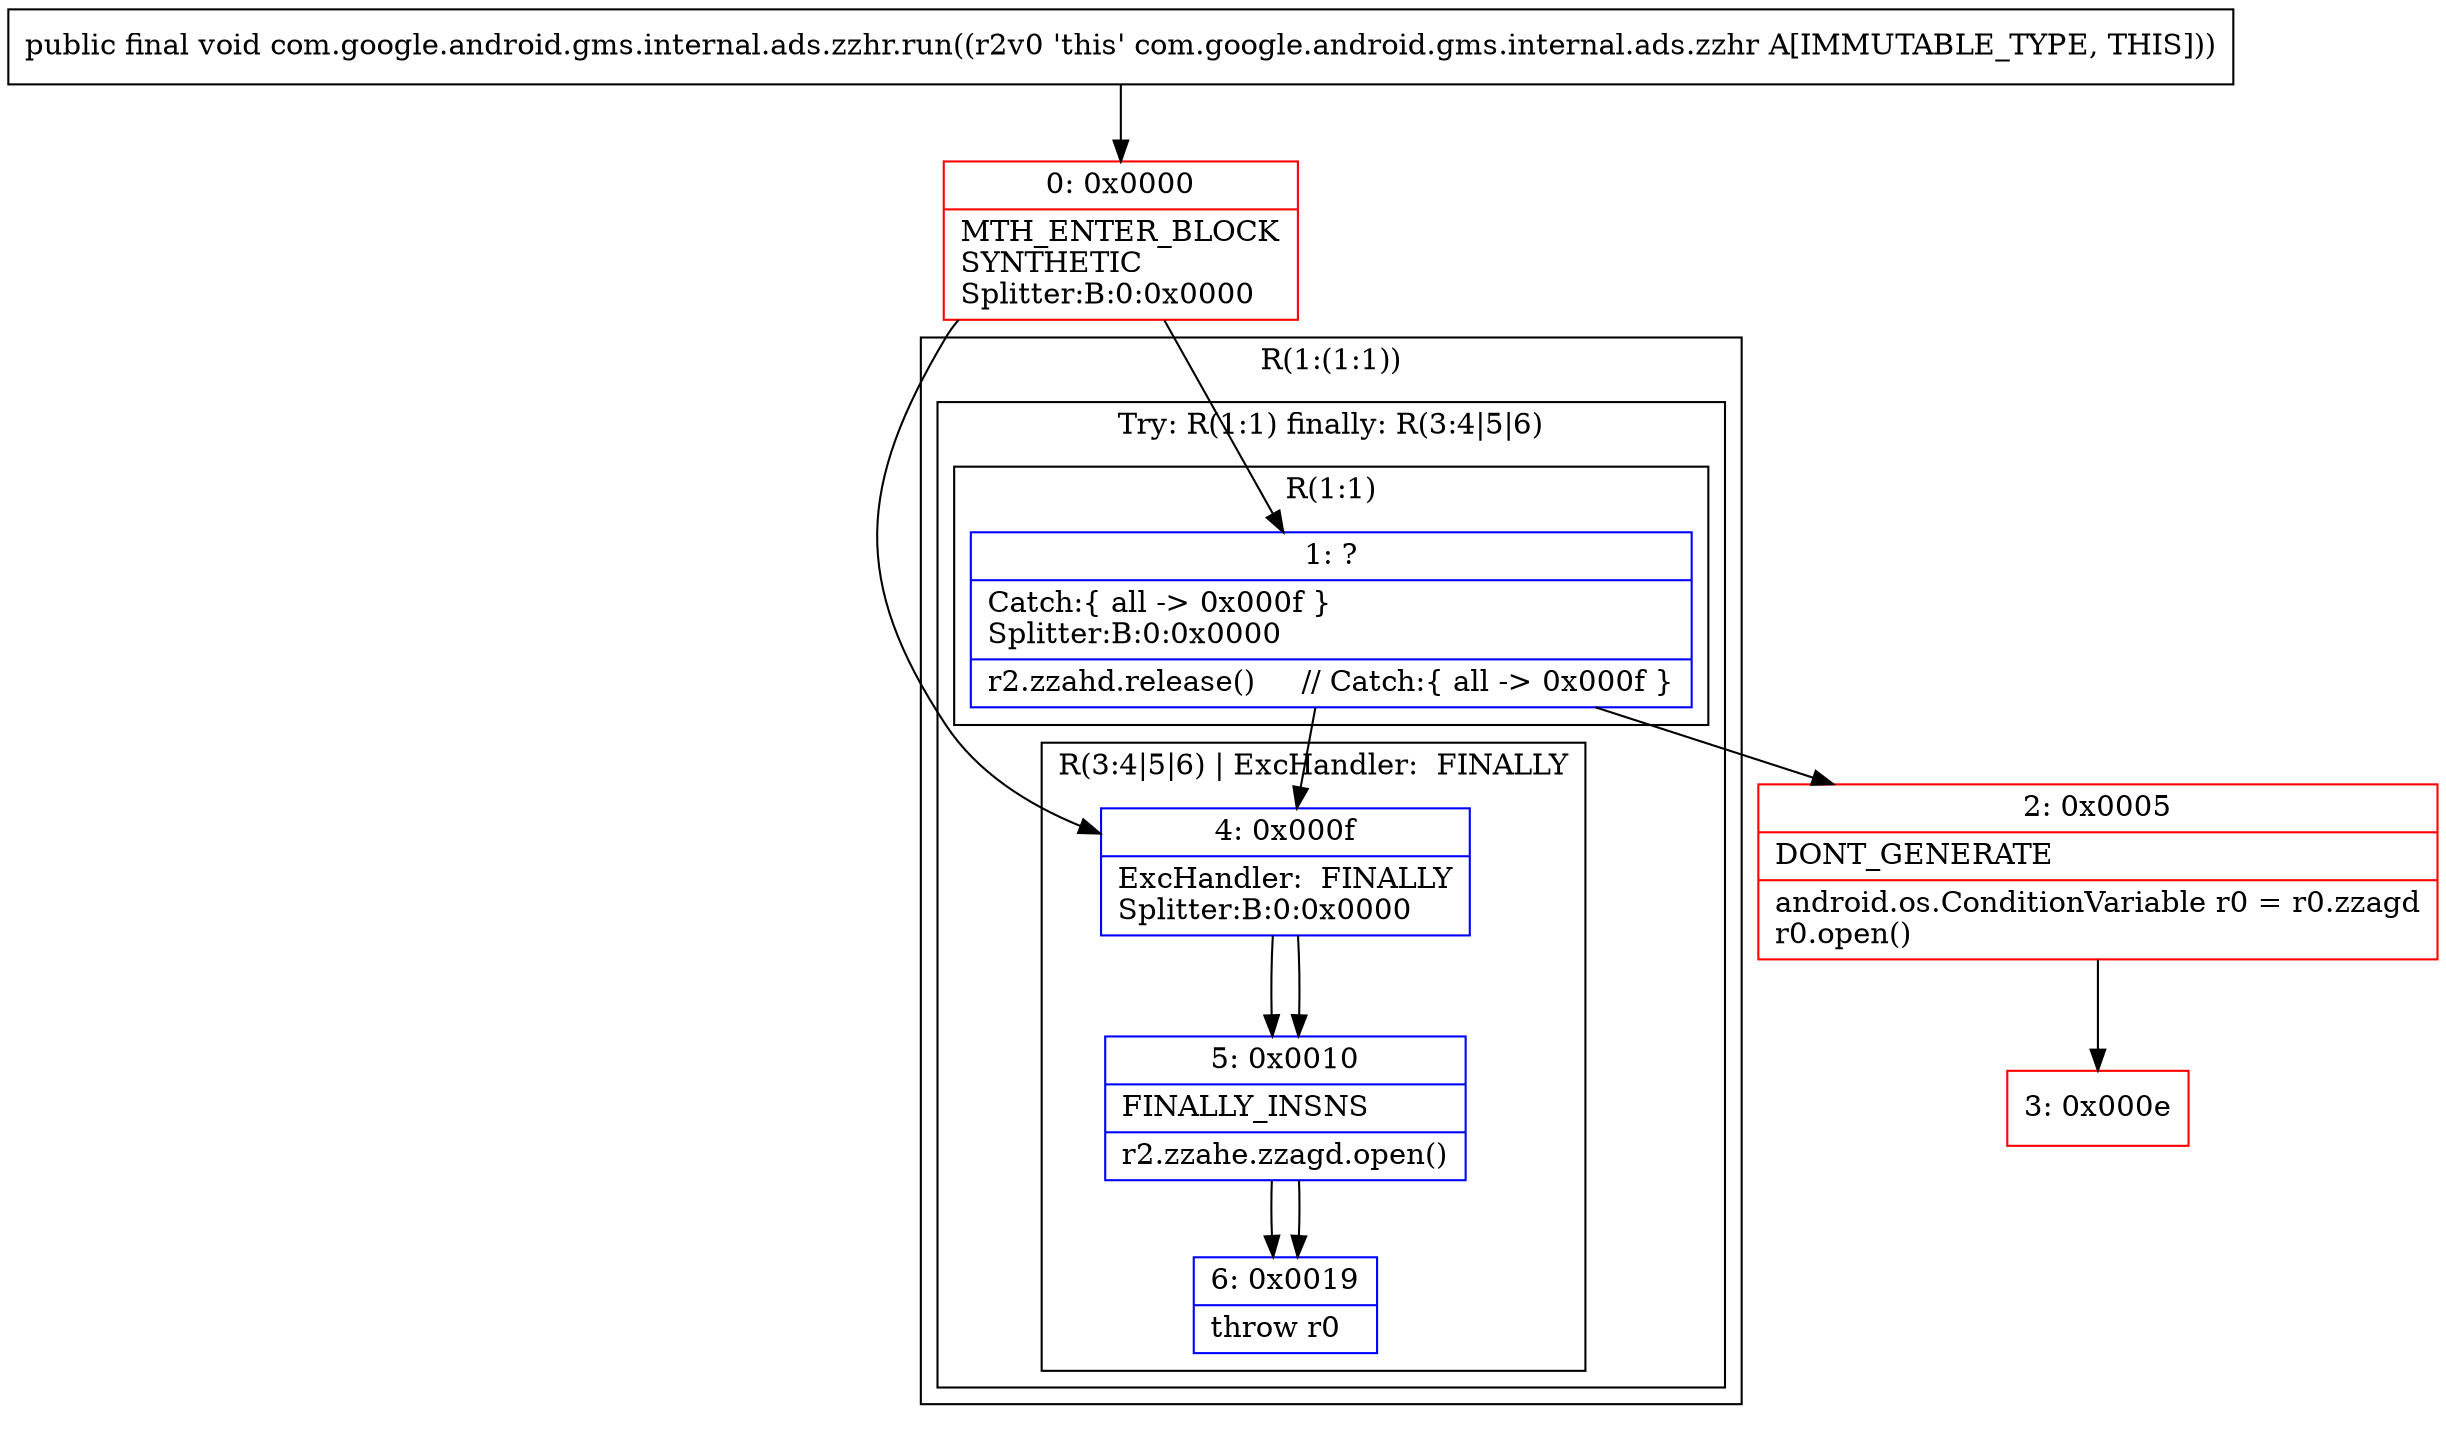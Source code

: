 digraph "CFG forcom.google.android.gms.internal.ads.zzhr.run()V" {
subgraph cluster_Region_64548615 {
label = "R(1:(1:1))";
node [shape=record,color=blue];
subgraph cluster_TryCatchRegion_1145877385 {
label = "Try: R(1:1) finally: R(3:4|5|6)";
node [shape=record,color=blue];
subgraph cluster_Region_587408958 {
label = "R(1:1)";
node [shape=record,color=blue];
Node_1 [shape=record,label="{1\:\ ?|Catch:\{ all \-\> 0x000f \}\lSplitter:B:0:0x0000\l|r2.zzahd.release()     \/\/ Catch:\{ all \-\> 0x000f \}\l}"];
}
subgraph cluster_Region_2146258741 {
label = "R(3:4|5|6) | ExcHandler:  FINALLY\l";
node [shape=record,color=blue];
Node_4 [shape=record,label="{4\:\ 0x000f|ExcHandler:  FINALLY\lSplitter:B:0:0x0000\l}"];
Node_5 [shape=record,label="{5\:\ 0x0010|FINALLY_INSNS\l|r2.zzahe.zzagd.open()\l}"];
Node_6 [shape=record,label="{6\:\ 0x0019|throw r0\l}"];
}
}
}
subgraph cluster_Region_2146258741 {
label = "R(3:4|5|6) | ExcHandler:  FINALLY\l";
node [shape=record,color=blue];
Node_4 [shape=record,label="{4\:\ 0x000f|ExcHandler:  FINALLY\lSplitter:B:0:0x0000\l}"];
Node_5 [shape=record,label="{5\:\ 0x0010|FINALLY_INSNS\l|r2.zzahe.zzagd.open()\l}"];
Node_6 [shape=record,label="{6\:\ 0x0019|throw r0\l}"];
}
Node_0 [shape=record,color=red,label="{0\:\ 0x0000|MTH_ENTER_BLOCK\lSYNTHETIC\lSplitter:B:0:0x0000\l}"];
Node_2 [shape=record,color=red,label="{2\:\ 0x0005|DONT_GENERATE\l|android.os.ConditionVariable r0 = r0.zzagd\lr0.open()\l}"];
Node_3 [shape=record,color=red,label="{3\:\ 0x000e}"];
MethodNode[shape=record,label="{public final void com.google.android.gms.internal.ads.zzhr.run((r2v0 'this' com.google.android.gms.internal.ads.zzhr A[IMMUTABLE_TYPE, THIS])) }"];
MethodNode -> Node_0;
Node_1 -> Node_2;
Node_1 -> Node_4;
Node_4 -> Node_5;
Node_5 -> Node_6;
Node_4 -> Node_5;
Node_5 -> Node_6;
Node_0 -> Node_1;
Node_0 -> Node_4;
Node_2 -> Node_3;
}

